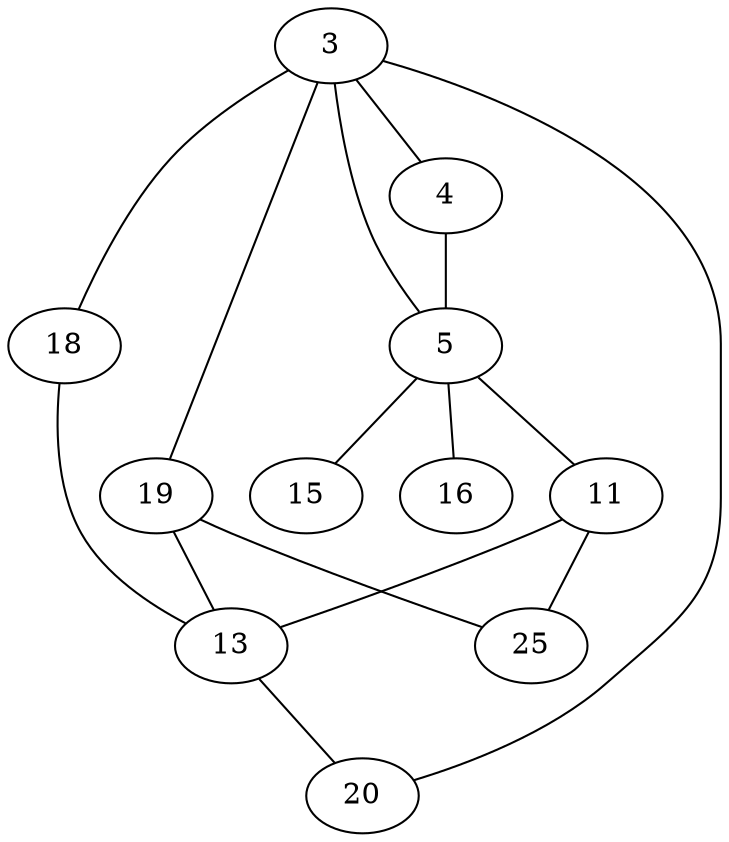 graph G { 3 -- 4 11 -- 13 13 -- 20 5 -- 11 4 -- 5 5 -- 3 3 -- 18 3 -- 19 3 -- 20 18 -- 13 11 -- 25 19 -- 25 19 -- 13 5 -- 15 5 -- 16}
